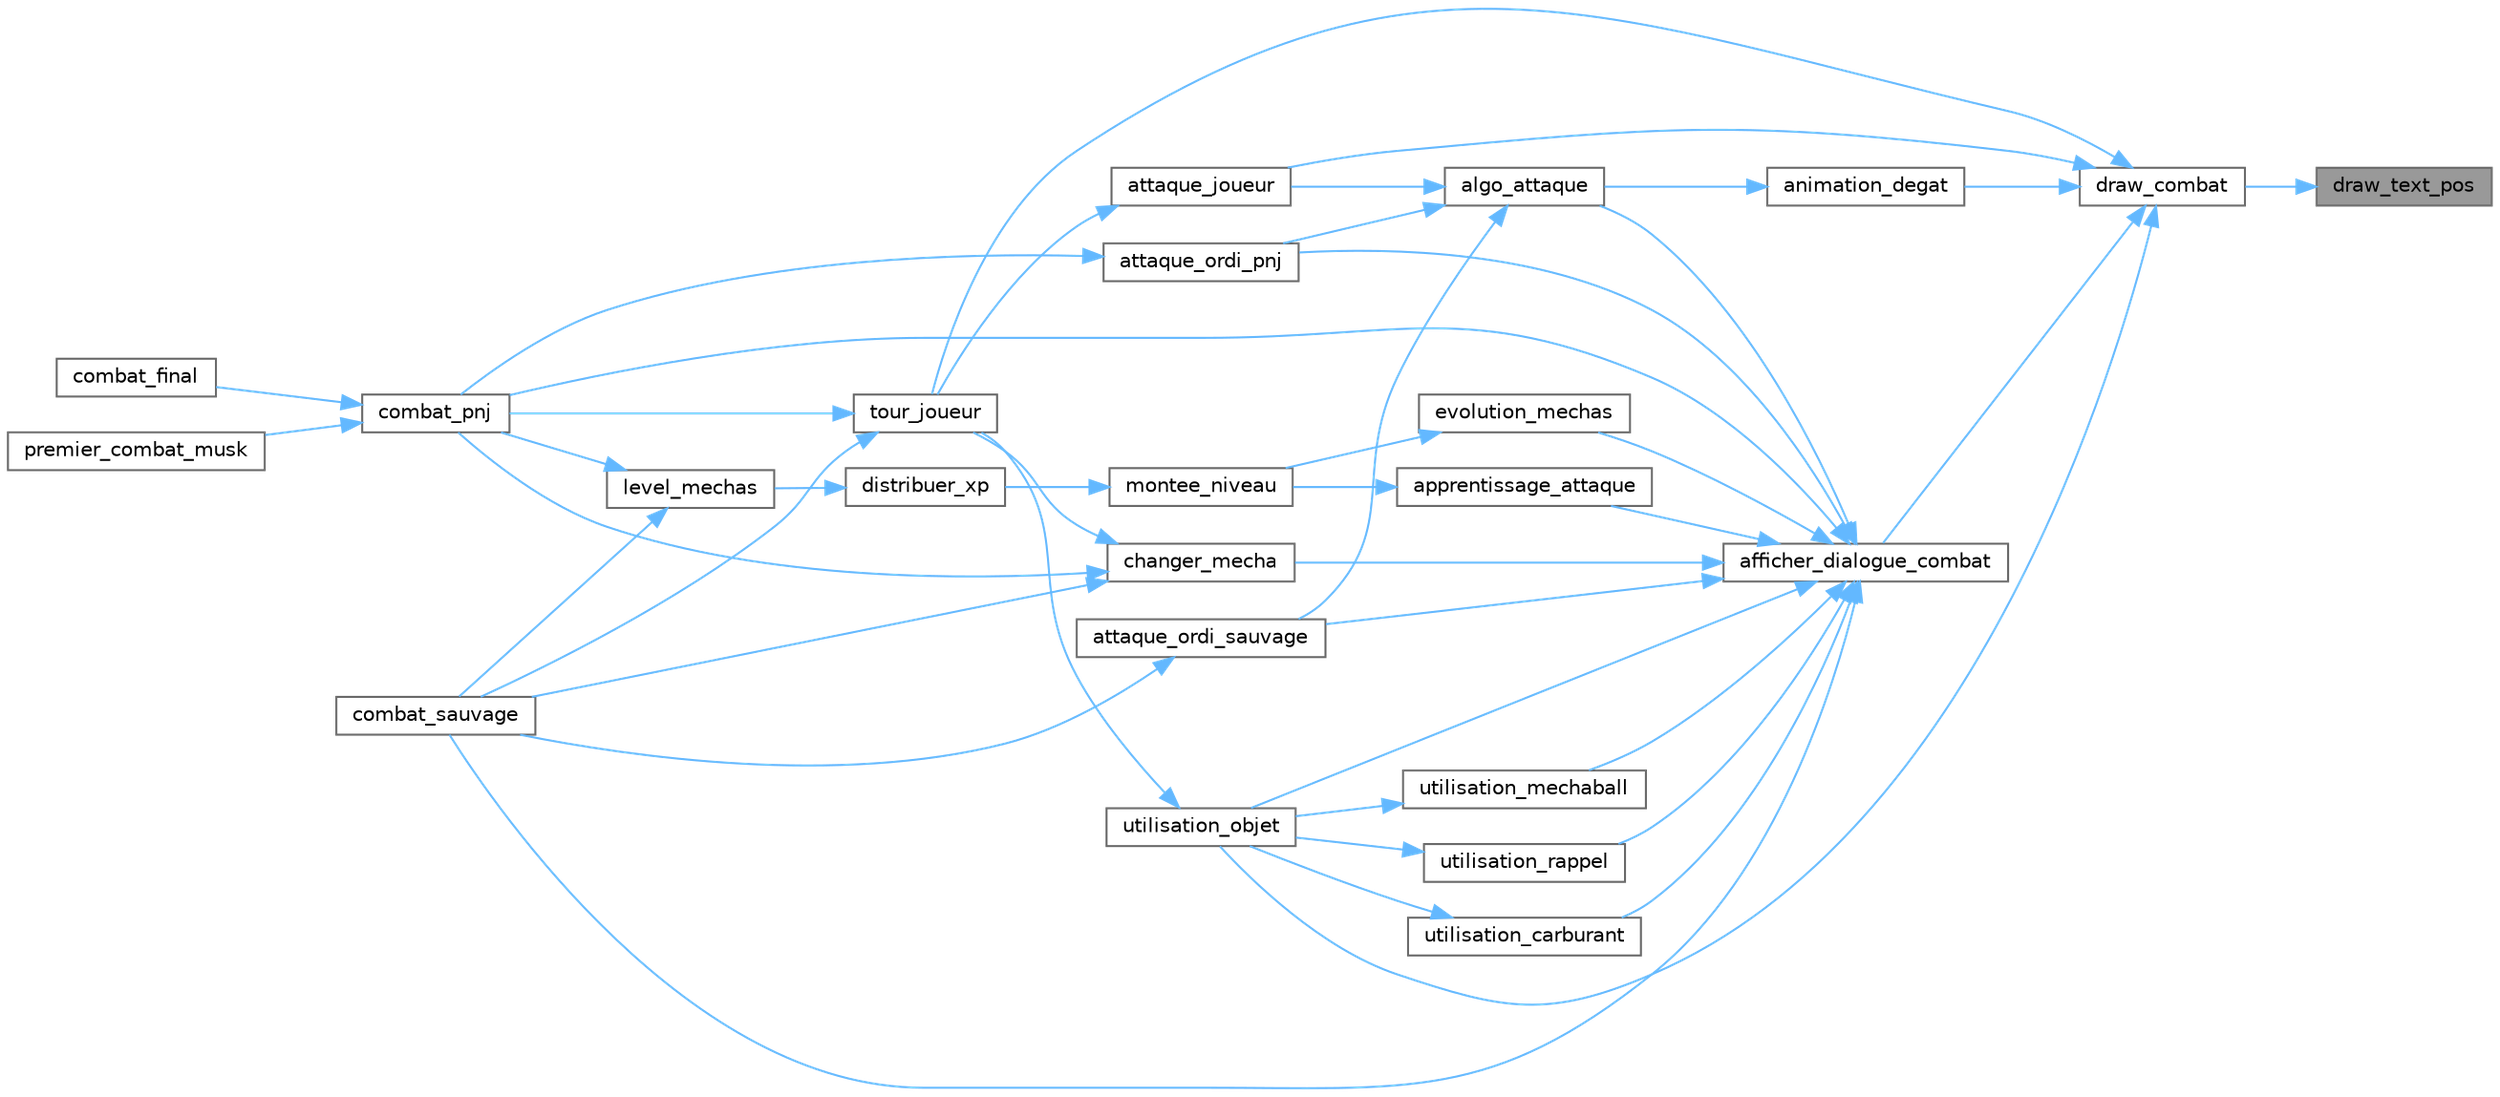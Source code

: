 digraph "draw_text_pos"
{
 // LATEX_PDF_SIZE
  bgcolor="transparent";
  edge [fontname=Helvetica,fontsize=10,labelfontname=Helvetica,labelfontsize=10];
  node [fontname=Helvetica,fontsize=10,shape=box,height=0.2,width=0.4];
  rankdir="RL";
  Node1 [id="Node000001",label="draw_text_pos",height=0.2,width=0.4,color="gray40", fillcolor="grey60", style="filled", fontcolor="black",tooltip="Dessine du texte à une position spécifique à l'écran, avec gestion des retours à la ligne."];
  Node1 -> Node2 [id="edge43_Node000001_Node000002",dir="back",color="steelblue1",style="solid",tooltip=" "];
  Node2 [id="Node000002",label="draw_combat",height=0.2,width=0.4,color="grey40", fillcolor="white", style="filled",URL="$combat_8c.html#a159b2a6408c605d1fc9432689f92e3cb",tooltip="Affiche à l'écran tous les éléments graphiques d'un combat entre deux Mechas."];
  Node2 -> Node3 [id="edge44_Node000002_Node000003",dir="back",color="steelblue1",style="solid",tooltip=" "];
  Node3 [id="Node000003",label="afficher_dialogue_combat",height=0.2,width=0.4,color="grey40", fillcolor="white", style="filled",URL="$affichage_8c.html#a1091893e7df87a967b878919b232b0d5",tooltip="Affiche un dialogue interactif durant un combat entre deux Méchas."];
  Node3 -> Node4 [id="edge45_Node000003_Node000004",dir="back",color="steelblue1",style="solid",tooltip=" "];
  Node4 [id="Node000004",label="algo_attaque",height=0.2,width=0.4,color="grey40", fillcolor="white", style="filled",URL="$combat_8c.html#a8c19b3bf83d09e9fb4b596cd4ff45219",tooltip="Calcule et applique les effets d'une attaque lors d'un combat entre deux Mechas."];
  Node4 -> Node5 [id="edge46_Node000004_Node000005",dir="back",color="steelblue1",style="solid",tooltip=" "];
  Node5 [id="Node000005",label="attaque_joueur",height=0.2,width=0.4,color="grey40", fillcolor="white", style="filled",URL="$combat_8c.html#aeabe45f0372840462d595a801345672b",tooltip="Affiche l'interface permettant au joueur de choisir et effectuer une attaque durant un combat."];
  Node5 -> Node6 [id="edge47_Node000005_Node000006",dir="back",color="steelblue1",style="solid",tooltip=" "];
  Node6 [id="Node000006",label="tour_joueur",height=0.2,width=0.4,color="grey40", fillcolor="white", style="filled",URL="$combat_8c.html#a3c18ce2957ca72f56737d0082766ad63",tooltip="Gère le tour du joueur lors d'un combat contre un Mécha sauvage ou un PNJ."];
  Node6 -> Node7 [id="edge48_Node000006_Node000007",dir="back",color="steelblue1",style="solid",tooltip=" "];
  Node7 [id="Node000007",label="combat_pnj",height=0.2,width=0.4,color="grey40", fillcolor="white", style="filled",URL="$combat_8c.html#a03ca199547656caabf8e81d769b770e4",tooltip="Gère un combat complet entre le joueur et un PNJ."];
  Node7 -> Node8 [id="edge49_Node000007_Node000008",dir="back",color="steelblue1",style="solid",tooltip=" "];
  Node8 [id="Node000008",label="combat_final",height=0.2,width=0.4,color="grey40", fillcolor="white", style="filled",URL="$pointDePassage_8c.html#ade398b595e60d698c8c259edf2f8252a",tooltip="Gère les interactions finales avec les PNJs \"Vin Gazole\" et \"Iron Musk\", incluant dialogues,..."];
  Node7 -> Node9 [id="edge50_Node000007_Node000009",dir="back",color="steelblue1",style="solid",tooltip=" "];
  Node9 [id="Node000009",label="premier_combat_musk",height=0.2,width=0.4,color="grey40", fillcolor="white", style="filled",URL="$pointDePassage_8c.html#a9ed15a581ba87d71ad2d85b8649075da",tooltip="Gère l'interaction du joueur avec les PNJs \"Vin Gazole 2\" et \"Iron Musk\", incluant dialogues,..."];
  Node6 -> Node10 [id="edge51_Node000006_Node000010",dir="back",color="steelblue1",style="solid",tooltip=" "];
  Node10 [id="Node000010",label="combat_sauvage",height=0.2,width=0.4,color="grey40", fillcolor="white", style="filled",URL="$combat_8c.html#ae03e9f733803425a6c1dcb7b81c8234e",tooltip="Gère un combat entre le joueur et un Mécha sauvage."];
  Node4 -> Node11 [id="edge52_Node000004_Node000011",dir="back",color="steelblue1",style="solid",tooltip=" "];
  Node11 [id="Node000011",label="attaque_ordi_pnj",height=0.2,width=0.4,color="grey40", fillcolor="white", style="filled",URL="$combat_8c.html#a5491a6cd3adeb619da6eb84e6d888e7a",tooltip="Gère les actions automatiques d'un PNJ (personnage non-joueur) lors d'un combat contre le joueur."];
  Node11 -> Node7 [id="edge53_Node000011_Node000007",dir="back",color="steelblue1",style="solid",tooltip=" "];
  Node4 -> Node12 [id="edge54_Node000004_Node000012",dir="back",color="steelblue1",style="solid",tooltip=" "];
  Node12 [id="Node000012",label="attaque_ordi_sauvage",height=0.2,width=0.4,color="grey40", fillcolor="white", style="filled",URL="$combat_8c.html#ac6ceced0c9217ccb31c1400649cfd67c",tooltip="Gère l'attaque aléatoire d'un Mecha sauvage durant un combat contre le joueur."];
  Node12 -> Node10 [id="edge55_Node000012_Node000010",dir="back",color="steelblue1",style="solid",tooltip=" "];
  Node3 -> Node13 [id="edge56_Node000003_Node000013",dir="back",color="steelblue1",style="solid",tooltip=" "];
  Node13 [id="Node000013",label="apprentissage_attaque",height=0.2,width=0.4,color="grey40", fillcolor="white", style="filled",URL="$combat_8c.html#af35e79d0f311c06fb1fe44ce8bb34ca4",tooltip="Gère l'apprentissage d'une nouvelle attaque par un Mecha lors d'un changement de niveau."];
  Node13 -> Node14 [id="edge57_Node000013_Node000014",dir="back",color="steelblue1",style="solid",tooltip=" "];
  Node14 [id="Node000014",label="montee_niveau",height=0.2,width=0.4,color="grey40", fillcolor="white", style="filled",URL="$combat_8c.html#aec838d58a7def8717d7fcd0faab3a107",tooltip="Gère la montée en niveau d'un Mecha joueur après avoir reçu des points d'expérience (XP)."];
  Node14 -> Node15 [id="edge58_Node000014_Node000015",dir="back",color="steelblue1",style="solid",tooltip=" "];
  Node15 [id="Node000015",label="distribuer_xp",height=0.2,width=0.4,color="grey40", fillcolor="white", style="filled",URL="$combat_8c.html#ac6fcdad743dc3526b2b89a1630618a07",tooltip="Distribue les points d'expérience (XP) gagnés lors d'un combat à un ensemble de Méchas ayant particip..."];
  Node15 -> Node16 [id="edge59_Node000015_Node000016",dir="back",color="steelblue1",style="solid",tooltip=" "];
  Node16 [id="Node000016",label="level_mechas",height=0.2,width=0.4,color="grey40", fillcolor="white", style="filled",URL="$combat_8c.html#a2de6c3e2a52edcf450da90005d5fad1d",tooltip="Calcule et distribue les points d'expérience (XP) aux Méchas du joueur après avoir vaincu un Mécha ad..."];
  Node16 -> Node7 [id="edge60_Node000016_Node000007",dir="back",color="steelblue1",style="solid",tooltip=" "];
  Node16 -> Node10 [id="edge61_Node000016_Node000010",dir="back",color="steelblue1",style="solid",tooltip=" "];
  Node3 -> Node11 [id="edge62_Node000003_Node000011",dir="back",color="steelblue1",style="solid",tooltip=" "];
  Node3 -> Node12 [id="edge63_Node000003_Node000012",dir="back",color="steelblue1",style="solid",tooltip=" "];
  Node3 -> Node17 [id="edge64_Node000003_Node000017",dir="back",color="steelblue1",style="solid",tooltip=" "];
  Node17 [id="Node000017",label="changer_mecha",height=0.2,width=0.4,color="grey40", fillcolor="white", style="filled",URL="$combat_8c.html#a16e4593cbfaef36a7cc088aa6bef48c0",tooltip="Permet au joueur de changer le Mecha actif pendant un combat."];
  Node17 -> Node7 [id="edge65_Node000017_Node000007",dir="back",color="steelblue1",style="solid",tooltip=" "];
  Node17 -> Node10 [id="edge66_Node000017_Node000010",dir="back",color="steelblue1",style="solid",tooltip=" "];
  Node17 -> Node6 [id="edge67_Node000017_Node000006",dir="back",color="steelblue1",style="solid",tooltip=" "];
  Node3 -> Node7 [id="edge68_Node000003_Node000007",dir="back",color="steelblue1",style="solid",tooltip=" "];
  Node3 -> Node10 [id="edge69_Node000003_Node000010",dir="back",color="steelblue1",style="solid",tooltip=" "];
  Node3 -> Node18 [id="edge70_Node000003_Node000018",dir="back",color="steelblue1",style="solid",tooltip=" "];
  Node18 [id="Node000018",label="evolution_mechas",height=0.2,width=0.4,color="grey40", fillcolor="white", style="filled",URL="$combat_8c.html#afe15b54290598e06032e0c418f626461",tooltip="Gère l'évolution d'un Mecha joueur lorsqu'il atteint le niveau requis."];
  Node18 -> Node14 [id="edge71_Node000018_Node000014",dir="back",color="steelblue1",style="solid",tooltip=" "];
  Node3 -> Node19 [id="edge72_Node000003_Node000019",dir="back",color="steelblue1",style="solid",tooltip=" "];
  Node19 [id="Node000019",label="utilisation_carburant",height=0.2,width=0.4,color="grey40", fillcolor="white", style="filled",URL="$combat_8c.html#a7f2daafca6455a03963db8f32d8a8d10",tooltip="Gère l'utilisation d'un objet \"carburant\" durant un combat."];
  Node19 -> Node20 [id="edge73_Node000019_Node000020",dir="back",color="steelblue1",style="solid",tooltip=" "];
  Node20 [id="Node000020",label="utilisation_objet",height=0.2,width=0.4,color="grey40", fillcolor="white", style="filled",URL="$combat_8c.html#ae82c6dcf76c1412964511d71b75c637e",tooltip="Affiche l'interface d'utilisation d'objets pendant un combat."];
  Node20 -> Node6 [id="edge74_Node000020_Node000006",dir="back",color="steelblue1",style="solid",tooltip=" "];
  Node3 -> Node21 [id="edge75_Node000003_Node000021",dir="back",color="steelblue1",style="solid",tooltip=" "];
  Node21 [id="Node000021",label="utilisation_mechaball",height=0.2,width=0.4,color="grey40", fillcolor="white", style="filled",URL="$combat_8c.html#a53bf2250ba00b21dceed166fa59bd150",tooltip="Gère l'utilisation d'une \"mechaball\" pour capturer un Mecha adverse durant un combat."];
  Node21 -> Node20 [id="edge76_Node000021_Node000020",dir="back",color="steelblue1",style="solid",tooltip=" "];
  Node3 -> Node20 [id="edge77_Node000003_Node000020",dir="back",color="steelblue1",style="solid",tooltip=" "];
  Node3 -> Node22 [id="edge78_Node000003_Node000022",dir="back",color="steelblue1",style="solid",tooltip=" "];
  Node22 [id="Node000022",label="utilisation_rappel",height=0.2,width=0.4,color="grey40", fillcolor="white", style="filled",URL="$combat_8c.html#afff6b8b516af5c46c938f407788d1b5f",tooltip="Gère l'utilisation d'un objet \"rappel\" durant un combat."];
  Node22 -> Node20 [id="edge79_Node000022_Node000020",dir="back",color="steelblue1",style="solid",tooltip=" "];
  Node2 -> Node23 [id="edge80_Node000002_Node000023",dir="back",color="steelblue1",style="solid",tooltip=" "];
  Node23 [id="Node000023",label="animation_degat",height=0.2,width=0.4,color="grey40", fillcolor="white", style="filled",URL="$combat_8c.html#ab9469ab4f84b56a27ef05848c4a78cb9",tooltip="Anime visuellement la diminution progressive des PV d'un Mecha durant un combat."];
  Node23 -> Node4 [id="edge81_Node000023_Node000004",dir="back",color="steelblue1",style="solid",tooltip=" "];
  Node2 -> Node5 [id="edge82_Node000002_Node000005",dir="back",color="steelblue1",style="solid",tooltip=" "];
  Node2 -> Node6 [id="edge83_Node000002_Node000006",dir="back",color="steelblue1",style="solid",tooltip=" "];
  Node2 -> Node20 [id="edge84_Node000002_Node000020",dir="back",color="steelblue1",style="solid",tooltip=" "];
}
